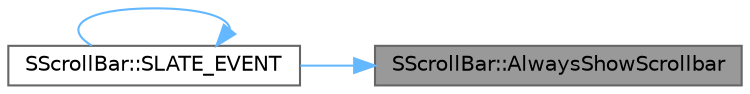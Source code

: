 digraph "SScrollBar::AlwaysShowScrollbar"
{
 // INTERACTIVE_SVG=YES
 // LATEX_PDF_SIZE
  bgcolor="transparent";
  edge [fontname=Helvetica,fontsize=10,labelfontname=Helvetica,labelfontsize=10];
  node [fontname=Helvetica,fontsize=10,shape=box,height=0.2,width=0.4];
  rankdir="RL";
  Node1 [id="Node000001",label="SScrollBar::AlwaysShowScrollbar",height=0.2,width=0.4,color="gray40", fillcolor="grey60", style="filled", fontcolor="black",tooltip="Returns True when the scrollbar should always be shown, else False."];
  Node1 -> Node2 [id="edge1_Node000001_Node000002",dir="back",color="steelblue1",style="solid",tooltip=" "];
  Node2 [id="Node000002",label="SScrollBar::SLATE_EVENT",height=0.2,width=0.4,color="grey40", fillcolor="white", style="filled",URL="$dc/dd3/classSScrollBar.html#a01175e205b33547dcd3494c74a4b40b8",tooltip=" "];
  Node2 -> Node2 [id="edge2_Node000002_Node000002",dir="back",color="steelblue1",style="solid",tooltip=" "];
}
